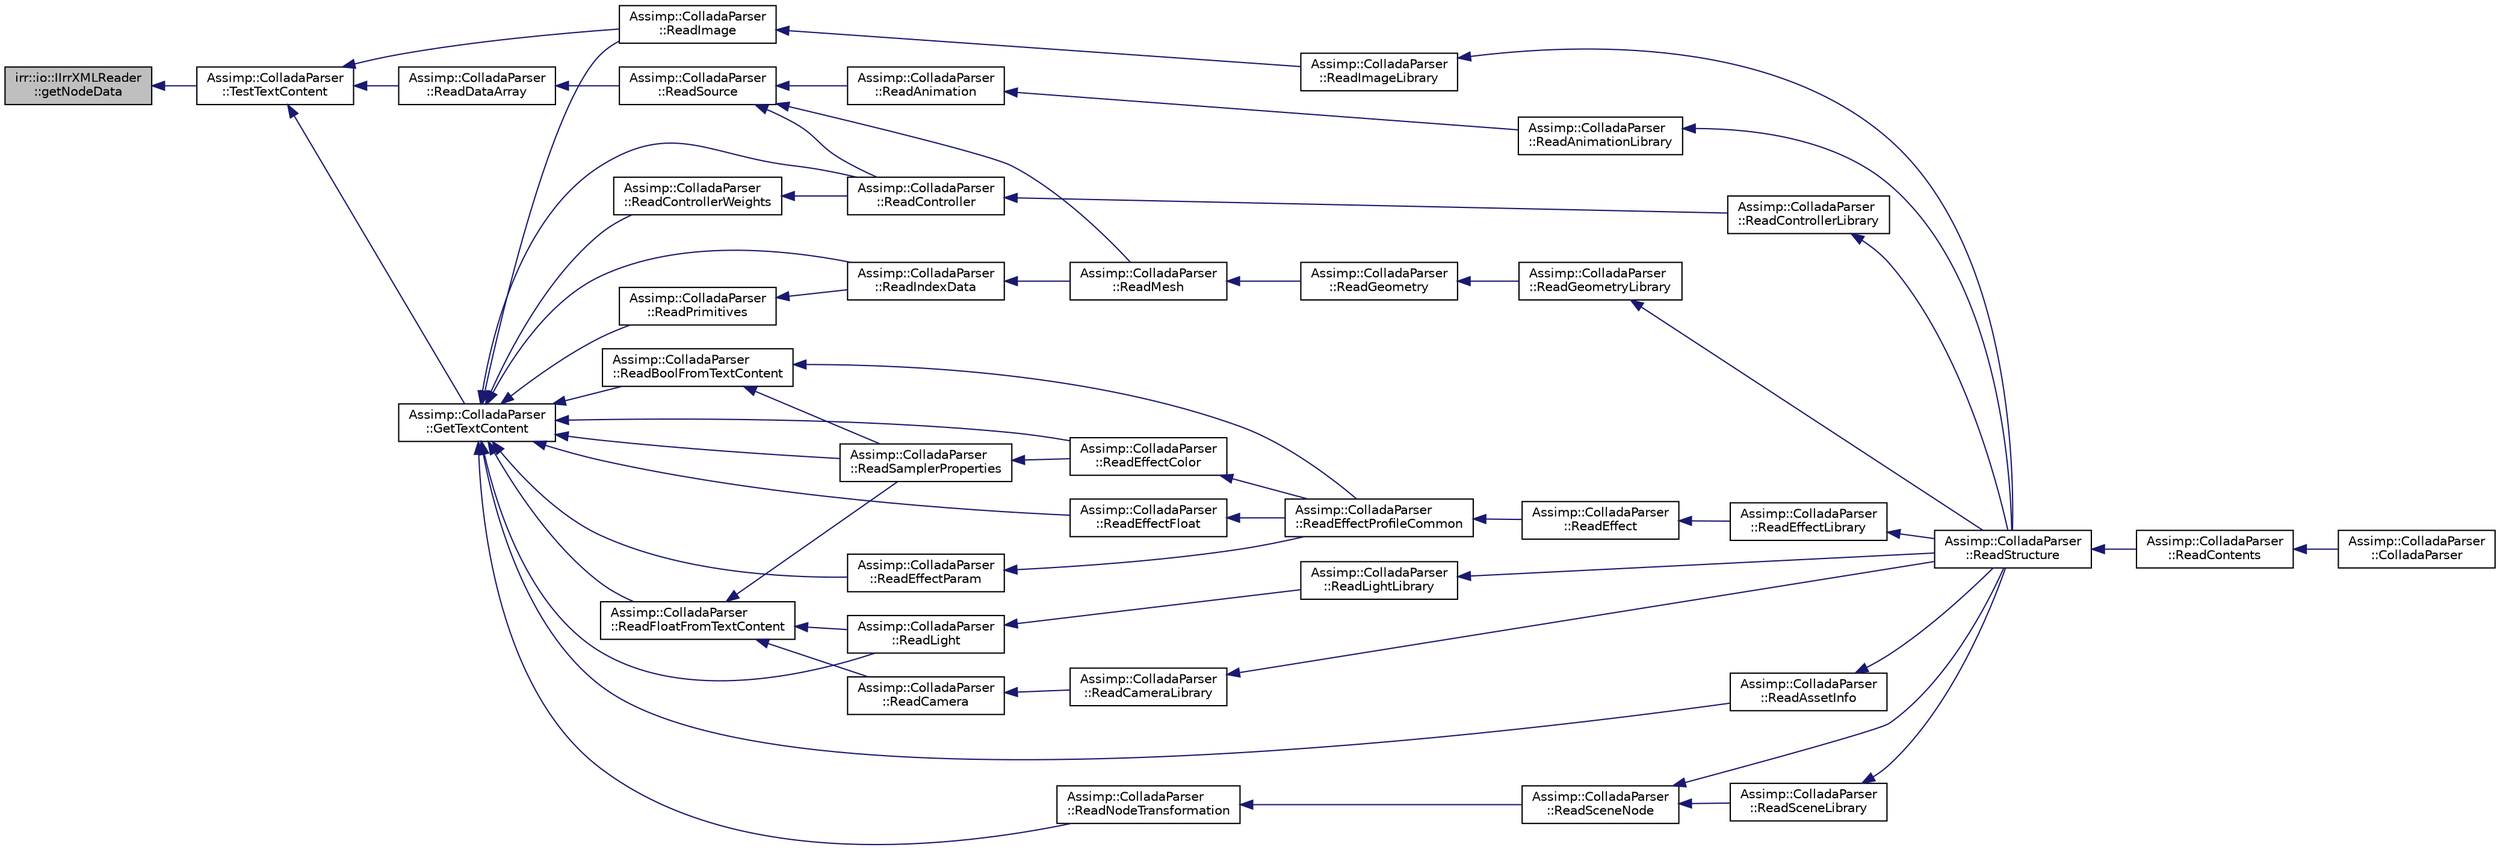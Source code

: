 digraph "irr::io::IIrrXMLReader::getNodeData"
{
  edge [fontname="Helvetica",fontsize="10",labelfontname="Helvetica",labelfontsize="10"];
  node [fontname="Helvetica",fontsize="10",shape=record];
  rankdir="LR";
  Node1 [label="irr::io::IIrrXMLReader\l::getNodeData",height=0.2,width=0.4,color="black", fillcolor="grey75", style="filled", fontcolor="black"];
  Node1 -> Node2 [dir="back",color="midnightblue",fontsize="10",style="solid"];
  Node2 [label="Assimp::ColladaParser\l::TestTextContent",height=0.2,width=0.4,color="black", fillcolor="white", style="filled",URL="$class_assimp_1_1_collada_parser.html#ae17c01f640367946ea94b7288ea3bfe6"];
  Node2 -> Node3 [dir="back",color="midnightblue",fontsize="10",style="solid"];
  Node3 [label="Assimp::ColladaParser\l::ReadImage",height=0.2,width=0.4,color="black", fillcolor="white", style="filled",URL="$class_assimp_1_1_collada_parser.html#ad078882d986da195433443a017f8a9b4"];
  Node3 -> Node4 [dir="back",color="midnightblue",fontsize="10",style="solid"];
  Node4 [label="Assimp::ColladaParser\l::ReadImageLibrary",height=0.2,width=0.4,color="black", fillcolor="white", style="filled",URL="$class_assimp_1_1_collada_parser.html#a41c9d5f640ea750fa7385fbec6ee98ad"];
  Node4 -> Node5 [dir="back",color="midnightblue",fontsize="10",style="solid"];
  Node5 [label="Assimp::ColladaParser\l::ReadStructure",height=0.2,width=0.4,color="black", fillcolor="white", style="filled",URL="$class_assimp_1_1_collada_parser.html#a33b811a5865cf91cdbb264c49e2c05ae"];
  Node5 -> Node6 [dir="back",color="midnightblue",fontsize="10",style="solid"];
  Node6 [label="Assimp::ColladaParser\l::ReadContents",height=0.2,width=0.4,color="black", fillcolor="white", style="filled",URL="$class_assimp_1_1_collada_parser.html#a1744f170a70bdbfbe6a3877a570f7546"];
  Node6 -> Node7 [dir="back",color="midnightblue",fontsize="10",style="solid"];
  Node7 [label="Assimp::ColladaParser\l::ColladaParser",height=0.2,width=0.4,color="black", fillcolor="white", style="filled",URL="$class_assimp_1_1_collada_parser.html#a1567efb45f7129a79e9c93a782338b37"];
  Node2 -> Node8 [dir="back",color="midnightblue",fontsize="10",style="solid"];
  Node8 [label="Assimp::ColladaParser\l::ReadDataArray",height=0.2,width=0.4,color="black", fillcolor="white", style="filled",URL="$class_assimp_1_1_collada_parser.html#a33ce4f10dac72f4803668d921b7171b3"];
  Node8 -> Node9 [dir="back",color="midnightblue",fontsize="10",style="solid"];
  Node9 [label="Assimp::ColladaParser\l::ReadSource",height=0.2,width=0.4,color="black", fillcolor="white", style="filled",URL="$class_assimp_1_1_collada_parser.html#ae0fa33fc8ea21a024f47c3712ee51739"];
  Node9 -> Node10 [dir="back",color="midnightblue",fontsize="10",style="solid"];
  Node10 [label="Assimp::ColladaParser\l::ReadAnimation",height=0.2,width=0.4,color="black", fillcolor="white", style="filled",URL="$class_assimp_1_1_collada_parser.html#a3e3e2256d45f3a5aac3faa0bdcabdae1"];
  Node10 -> Node11 [dir="back",color="midnightblue",fontsize="10",style="solid"];
  Node11 [label="Assimp::ColladaParser\l::ReadAnimationLibrary",height=0.2,width=0.4,color="black", fillcolor="white", style="filled",URL="$class_assimp_1_1_collada_parser.html#ab75c82efe19ef5277cf117d01d88ea67"];
  Node11 -> Node5 [dir="back",color="midnightblue",fontsize="10",style="solid"];
  Node9 -> Node12 [dir="back",color="midnightblue",fontsize="10",style="solid"];
  Node12 [label="Assimp::ColladaParser\l::ReadController",height=0.2,width=0.4,color="black", fillcolor="white", style="filled",URL="$class_assimp_1_1_collada_parser.html#a613453df5e1ab0a41eea3a4507006063"];
  Node12 -> Node13 [dir="back",color="midnightblue",fontsize="10",style="solid"];
  Node13 [label="Assimp::ColladaParser\l::ReadControllerLibrary",height=0.2,width=0.4,color="black", fillcolor="white", style="filled",URL="$class_assimp_1_1_collada_parser.html#ab644409f2ae7e067459e995eccd53198"];
  Node13 -> Node5 [dir="back",color="midnightblue",fontsize="10",style="solid"];
  Node9 -> Node14 [dir="back",color="midnightblue",fontsize="10",style="solid"];
  Node14 [label="Assimp::ColladaParser\l::ReadMesh",height=0.2,width=0.4,color="black", fillcolor="white", style="filled",URL="$class_assimp_1_1_collada_parser.html#acc839aeae53ac30f89bf23d8640e1d7c"];
  Node14 -> Node15 [dir="back",color="midnightblue",fontsize="10",style="solid"];
  Node15 [label="Assimp::ColladaParser\l::ReadGeometry",height=0.2,width=0.4,color="black", fillcolor="white", style="filled",URL="$class_assimp_1_1_collada_parser.html#a516dbc59dcabe1474e3b802d13eac8e1"];
  Node15 -> Node16 [dir="back",color="midnightblue",fontsize="10",style="solid"];
  Node16 [label="Assimp::ColladaParser\l::ReadGeometryLibrary",height=0.2,width=0.4,color="black", fillcolor="white", style="filled",URL="$class_assimp_1_1_collada_parser.html#aeab10c144dadce3626ab2d8432def349"];
  Node16 -> Node5 [dir="back",color="midnightblue",fontsize="10",style="solid"];
  Node2 -> Node17 [dir="back",color="midnightblue",fontsize="10",style="solid"];
  Node17 [label="Assimp::ColladaParser\l::GetTextContent",height=0.2,width=0.4,color="black", fillcolor="white", style="filled",URL="$class_assimp_1_1_collada_parser.html#a7d95361d1faa2db22bbb60956e97d78e"];
  Node17 -> Node18 [dir="back",color="midnightblue",fontsize="10",style="solid"];
  Node18 [label="Assimp::ColladaParser\l::ReadBoolFromTextContent",height=0.2,width=0.4,color="black", fillcolor="white", style="filled",URL="$class_assimp_1_1_collada_parser.html#aede8359c88f3aa1890ae9966b0362097"];
  Node18 -> Node19 [dir="back",color="midnightblue",fontsize="10",style="solid"];
  Node19 [label="Assimp::ColladaParser\l::ReadEffectProfileCommon",height=0.2,width=0.4,color="black", fillcolor="white", style="filled",URL="$class_assimp_1_1_collada_parser.html#ae2970e21c607b0f6b9fe42c8536f0442"];
  Node19 -> Node20 [dir="back",color="midnightblue",fontsize="10",style="solid"];
  Node20 [label="Assimp::ColladaParser\l::ReadEffect",height=0.2,width=0.4,color="black", fillcolor="white", style="filled",URL="$class_assimp_1_1_collada_parser.html#a64921d31969c8c90729ecafcdc8d1cbb"];
  Node20 -> Node21 [dir="back",color="midnightblue",fontsize="10",style="solid"];
  Node21 [label="Assimp::ColladaParser\l::ReadEffectLibrary",height=0.2,width=0.4,color="black", fillcolor="white", style="filled",URL="$class_assimp_1_1_collada_parser.html#a39a241eb37d2b45fe1b04cfb755b4afc"];
  Node21 -> Node5 [dir="back",color="midnightblue",fontsize="10",style="solid"];
  Node18 -> Node22 [dir="back",color="midnightblue",fontsize="10",style="solid"];
  Node22 [label="Assimp::ColladaParser\l::ReadSamplerProperties",height=0.2,width=0.4,color="black", fillcolor="white", style="filled",URL="$class_assimp_1_1_collada_parser.html#a8a57d9126cf0907adf1abb6d58040ab2"];
  Node22 -> Node23 [dir="back",color="midnightblue",fontsize="10",style="solid"];
  Node23 [label="Assimp::ColladaParser\l::ReadEffectColor",height=0.2,width=0.4,color="black", fillcolor="white", style="filled",URL="$class_assimp_1_1_collada_parser.html#ac612c933ce6683da5eec958a76a31ca2"];
  Node23 -> Node19 [dir="back",color="midnightblue",fontsize="10",style="solid"];
  Node17 -> Node24 [dir="back",color="midnightblue",fontsize="10",style="solid"];
  Node24 [label="Assimp::ColladaParser\l::ReadFloatFromTextContent",height=0.2,width=0.4,color="black", fillcolor="white", style="filled",URL="$class_assimp_1_1_collada_parser.html#a60698958b7bed62c3692fa2a6d3648e4"];
  Node24 -> Node25 [dir="back",color="midnightblue",fontsize="10",style="solid"];
  Node25 [label="Assimp::ColladaParser\l::ReadLight",height=0.2,width=0.4,color="black", fillcolor="white", style="filled",URL="$class_assimp_1_1_collada_parser.html#a28db9d9859f8bb5aeae38eab4af46385"];
  Node25 -> Node26 [dir="back",color="midnightblue",fontsize="10",style="solid"];
  Node26 [label="Assimp::ColladaParser\l::ReadLightLibrary",height=0.2,width=0.4,color="black", fillcolor="white", style="filled",URL="$class_assimp_1_1_collada_parser.html#a3ed3dbf44b1cff5bef102b650af346e6"];
  Node26 -> Node5 [dir="back",color="midnightblue",fontsize="10",style="solid"];
  Node24 -> Node27 [dir="back",color="midnightblue",fontsize="10",style="solid"];
  Node27 [label="Assimp::ColladaParser\l::ReadCamera",height=0.2,width=0.4,color="black", fillcolor="white", style="filled",URL="$class_assimp_1_1_collada_parser.html#a4ea0767990fd3e1060444dda2c49e078"];
  Node27 -> Node28 [dir="back",color="midnightblue",fontsize="10",style="solid"];
  Node28 [label="Assimp::ColladaParser\l::ReadCameraLibrary",height=0.2,width=0.4,color="black", fillcolor="white", style="filled",URL="$class_assimp_1_1_collada_parser.html#ad71f311f965c39f935a80b6dcac5dfdb"];
  Node28 -> Node5 [dir="back",color="midnightblue",fontsize="10",style="solid"];
  Node24 -> Node22 [dir="back",color="midnightblue",fontsize="10",style="solid"];
  Node17 -> Node29 [dir="back",color="midnightblue",fontsize="10",style="solid"];
  Node29 [label="Assimp::ColladaParser\l::ReadAssetInfo",height=0.2,width=0.4,color="black", fillcolor="white", style="filled",URL="$class_assimp_1_1_collada_parser.html#a5fe8cbc6d83a5ff757506561bbaec862"];
  Node29 -> Node5 [dir="back",color="midnightblue",fontsize="10",style="solid"];
  Node17 -> Node12 [dir="back",color="midnightblue",fontsize="10",style="solid"];
  Node17 -> Node30 [dir="back",color="midnightblue",fontsize="10",style="solid"];
  Node30 [label="Assimp::ColladaParser\l::ReadControllerWeights",height=0.2,width=0.4,color="black", fillcolor="white", style="filled",URL="$class_assimp_1_1_collada_parser.html#a70836a0337c38cc67ddcf8c697680ab7"];
  Node30 -> Node12 [dir="back",color="midnightblue",fontsize="10",style="solid"];
  Node17 -> Node3 [dir="back",color="midnightblue",fontsize="10",style="solid"];
  Node17 -> Node25 [dir="back",color="midnightblue",fontsize="10",style="solid"];
  Node17 -> Node22 [dir="back",color="midnightblue",fontsize="10",style="solid"];
  Node17 -> Node23 [dir="back",color="midnightblue",fontsize="10",style="solid"];
  Node17 -> Node31 [dir="back",color="midnightblue",fontsize="10",style="solid"];
  Node31 [label="Assimp::ColladaParser\l::ReadEffectFloat",height=0.2,width=0.4,color="black", fillcolor="white", style="filled",URL="$class_assimp_1_1_collada_parser.html#a71b686fcd1efb902835bedde0a050bde"];
  Node31 -> Node19 [dir="back",color="midnightblue",fontsize="10",style="solid"];
  Node17 -> Node32 [dir="back",color="midnightblue",fontsize="10",style="solid"];
  Node32 [label="Assimp::ColladaParser\l::ReadEffectParam",height=0.2,width=0.4,color="black", fillcolor="white", style="filled",URL="$class_assimp_1_1_collada_parser.html#a99f6e4c2dc92d835e16a2db863337c0b"];
  Node32 -> Node19 [dir="back",color="midnightblue",fontsize="10",style="solid"];
  Node17 -> Node33 [dir="back",color="midnightblue",fontsize="10",style="solid"];
  Node33 [label="Assimp::ColladaParser\l::ReadIndexData",height=0.2,width=0.4,color="black", fillcolor="white", style="filled",URL="$class_assimp_1_1_collada_parser.html#a61108ba6075e2b2d90eea18eb7fbdb7f"];
  Node33 -> Node14 [dir="back",color="midnightblue",fontsize="10",style="solid"];
  Node17 -> Node34 [dir="back",color="midnightblue",fontsize="10",style="solid"];
  Node34 [label="Assimp::ColladaParser\l::ReadPrimitives",height=0.2,width=0.4,color="black", fillcolor="white", style="filled",URL="$class_assimp_1_1_collada_parser.html#aa6aaeaa74ed0e5fcc5ad1e596ce32444"];
  Node34 -> Node33 [dir="back",color="midnightblue",fontsize="10",style="solid"];
  Node17 -> Node35 [dir="back",color="midnightblue",fontsize="10",style="solid"];
  Node35 [label="Assimp::ColladaParser\l::ReadNodeTransformation",height=0.2,width=0.4,color="black", fillcolor="white", style="filled",URL="$class_assimp_1_1_collada_parser.html#acb87aa2fff3dc4d11a1f205d339e893e"];
  Node35 -> Node36 [dir="back",color="midnightblue",fontsize="10",style="solid"];
  Node36 [label="Assimp::ColladaParser\l::ReadSceneNode",height=0.2,width=0.4,color="black", fillcolor="white", style="filled",URL="$class_assimp_1_1_collada_parser.html#a7d056e872b37fa305b2bd654b33798c3"];
  Node36 -> Node5 [dir="back",color="midnightblue",fontsize="10",style="solid"];
  Node36 -> Node37 [dir="back",color="midnightblue",fontsize="10",style="solid"];
  Node37 [label="Assimp::ColladaParser\l::ReadSceneLibrary",height=0.2,width=0.4,color="black", fillcolor="white", style="filled",URL="$class_assimp_1_1_collada_parser.html#a752dff96135606767463d3bc1097ef5b"];
  Node37 -> Node5 [dir="back",color="midnightblue",fontsize="10",style="solid"];
}
